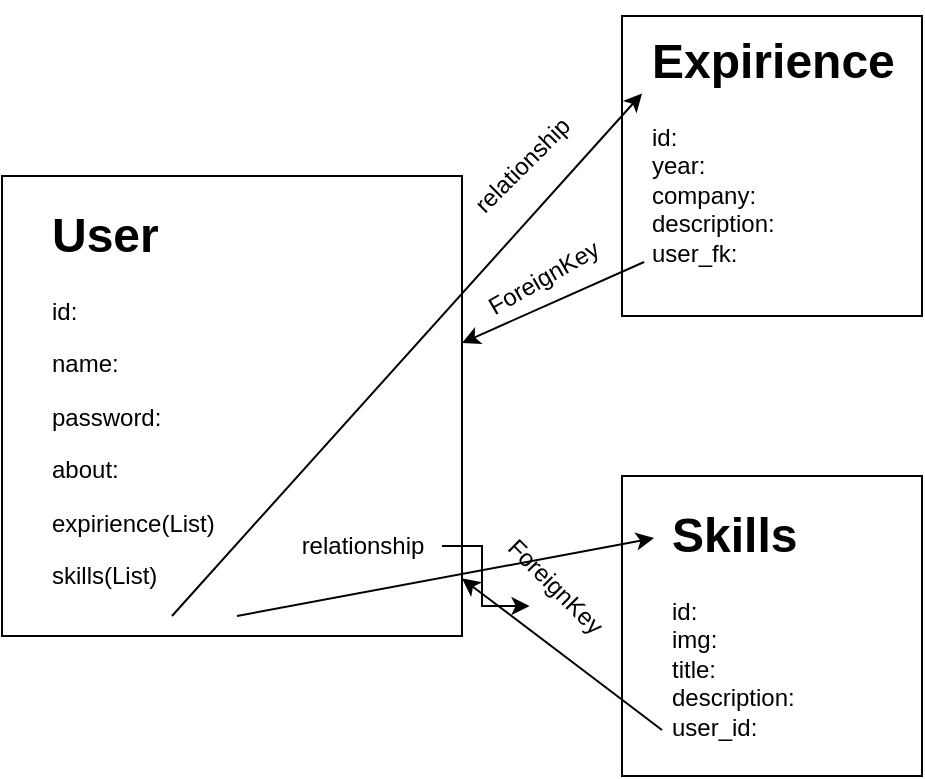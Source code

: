 <mxfile version="22.1.2" type="device">
  <diagram name="Страница — 1" id="BPj2XZuRE-X43Mh8QErp">
    <mxGraphModel dx="472" dy="820" grid="1" gridSize="10" guides="1" tooltips="1" connect="1" arrows="1" fold="1" page="1" pageScale="1" pageWidth="1169" pageHeight="827" math="0" shadow="0">
      <root>
        <mxCell id="0" />
        <mxCell id="1" parent="0" />
        <mxCell id="69j75MGkb01TaIrNCyCj-1" value="" style="whiteSpace=wrap;html=1;aspect=fixed;" parent="1" vertex="1">
          <mxGeometry x="90" y="210" width="230" height="230" as="geometry" />
        </mxCell>
        <mxCell id="69j75MGkb01TaIrNCyCj-2" value="&lt;h1&gt;User&lt;/h1&gt;&lt;p&gt;id:&lt;/p&gt;&lt;p&gt;&lt;span style=&quot;background-color: initial;&quot;&gt;name:&lt;/span&gt;&lt;/p&gt;&lt;p&gt;password:&lt;/p&gt;&lt;p&gt;about:&lt;/p&gt;&lt;p&gt;expirience(List)&lt;/p&gt;&lt;p&gt;skills(List)&lt;/p&gt;" style="text;html=1;strokeColor=none;fillColor=none;spacing=5;spacingTop=-20;whiteSpace=wrap;overflow=hidden;rounded=0;" parent="1" vertex="1">
          <mxGeometry x="110" y="220" width="130" height="210" as="geometry" />
        </mxCell>
        <mxCell id="69j75MGkb01TaIrNCyCj-3" value="" style="whiteSpace=wrap;html=1;aspect=fixed;" parent="1" vertex="1">
          <mxGeometry x="400" y="130" width="150" height="150" as="geometry" />
        </mxCell>
        <mxCell id="69j75MGkb01TaIrNCyCj-4" value="&lt;h1&gt;Expirience&lt;/h1&gt;&lt;div&gt;id:&lt;/div&gt;&lt;div&gt;year:&lt;/div&gt;&lt;div&gt;company:&lt;/div&gt;&lt;div&gt;description:&lt;/div&gt;&lt;div&gt;user_fk:&lt;/div&gt;" style="text;html=1;strokeColor=none;fillColor=none;spacing=5;spacingTop=-20;whiteSpace=wrap;overflow=hidden;rounded=0;" parent="1" vertex="1">
          <mxGeometry x="410" y="132.5" width="130" height="145" as="geometry" />
        </mxCell>
        <mxCell id="69j75MGkb01TaIrNCyCj-5" value="" style="whiteSpace=wrap;html=1;aspect=fixed;" parent="1" vertex="1">
          <mxGeometry x="400" y="360" width="150" height="150" as="geometry" />
        </mxCell>
        <mxCell id="69j75MGkb01TaIrNCyCj-6" value="&lt;h1&gt;Skills&lt;/h1&gt;&lt;div&gt;id:&lt;/div&gt;&lt;div&gt;img:&lt;/div&gt;&lt;div&gt;title:&lt;/div&gt;&lt;div&gt;description:&lt;/div&gt;&lt;div&gt;user_id:&lt;/div&gt;" style="text;html=1;strokeColor=none;fillColor=none;spacing=5;spacingTop=-20;whiteSpace=wrap;overflow=hidden;rounded=0;" parent="1" vertex="1">
          <mxGeometry x="420" y="370" width="110" height="130" as="geometry" />
        </mxCell>
        <mxCell id="69j75MGkb01TaIrNCyCj-8" value="" style="endArrow=classic;html=1;rounded=0;entryX=1;entryY=0.875;entryDx=0;entryDy=0;entryPerimeter=0;exitX=0;exitY=0.9;exitDx=0;exitDy=0;exitPerimeter=0;" parent="1" source="69j75MGkb01TaIrNCyCj-6" target="69j75MGkb01TaIrNCyCj-1" edge="1">
          <mxGeometry width="50" height="50" relative="1" as="geometry">
            <mxPoint x="440" y="450" as="sourcePoint" />
            <mxPoint x="490" y="400" as="targetPoint" />
          </mxGeometry>
        </mxCell>
        <mxCell id="69j75MGkb01TaIrNCyCj-9" value="" style="endArrow=classic;html=1;rounded=0;exitX=0.008;exitY=0.831;exitDx=0;exitDy=0;exitPerimeter=0;entryX=1;entryY=0.363;entryDx=0;entryDy=0;entryPerimeter=0;" parent="1" source="69j75MGkb01TaIrNCyCj-4" target="69j75MGkb01TaIrNCyCj-1" edge="1">
          <mxGeometry width="50" height="50" relative="1" as="geometry">
            <mxPoint x="440" y="450" as="sourcePoint" />
            <mxPoint x="490" y="400" as="targetPoint" />
          </mxGeometry>
        </mxCell>
        <mxCell id="69j75MGkb01TaIrNCyCj-10" value="ForeignKey" style="text;whiteSpace=wrap;html=1;rotation=-30;" parent="1" vertex="1">
          <mxGeometry x="330" y="240" width="90" height="40" as="geometry" />
        </mxCell>
        <mxCell id="69j75MGkb01TaIrNCyCj-12" value="ForeignKey" style="text;whiteSpace=wrap;html=1;rotation=45;" parent="1" vertex="1">
          <mxGeometry x="330" y="410.0" width="90" height="30" as="geometry" />
        </mxCell>
        <mxCell id="69j75MGkb01TaIrNCyCj-15" value="" style="edgeStyle=none;orthogonalLoop=1;jettySize=auto;html=1;rounded=0;exitX=0.75;exitY=1;exitDx=0;exitDy=0;entryX=-0.036;entryY=0.162;entryDx=0;entryDy=0;entryPerimeter=0;" parent="1" source="69j75MGkb01TaIrNCyCj-2" target="69j75MGkb01TaIrNCyCj-6" edge="1">
          <mxGeometry width="100" relative="1" as="geometry">
            <mxPoint x="140" y="600" as="sourcePoint" />
            <mxPoint x="230" y="660" as="targetPoint" />
            <Array as="points" />
          </mxGeometry>
        </mxCell>
        <mxCell id="69j75MGkb01TaIrNCyCj-16" value="" style="edgeStyle=none;orthogonalLoop=1;jettySize=auto;html=1;rounded=0;entryX=0;entryY=0.25;entryDx=0;entryDy=0;exitX=0.5;exitY=1;exitDx=0;exitDy=0;" parent="1" source="69j75MGkb01TaIrNCyCj-2" target="69j75MGkb01TaIrNCyCj-4" edge="1">
          <mxGeometry width="100" relative="1" as="geometry">
            <mxPoint x="180" y="420" as="sourcePoint" />
            <mxPoint x="426" y="401" as="targetPoint" />
            <Array as="points" />
          </mxGeometry>
        </mxCell>
        <mxCell id="69j75MGkb01TaIrNCyCj-19" value="relationship" style="text;html=1;align=center;verticalAlign=middle;resizable=0;points=[];autosize=1;strokeColor=none;fillColor=none;rotation=-45;" parent="1" vertex="1">
          <mxGeometry x="310" y="190" width="80" height="30" as="geometry" />
        </mxCell>
        <mxCell id="dfHuWwOr8TLg4rhgei_2-1" value="" style="edgeStyle=orthogonalEdgeStyle;rounded=0;orthogonalLoop=1;jettySize=auto;html=1;" parent="1" source="69j75MGkb01TaIrNCyCj-20" target="69j75MGkb01TaIrNCyCj-12" edge="1">
          <mxGeometry relative="1" as="geometry" />
        </mxCell>
        <mxCell id="69j75MGkb01TaIrNCyCj-20" value="relationship" style="text;html=1;align=center;verticalAlign=middle;resizable=0;points=[];autosize=1;strokeColor=none;fillColor=none;rotation=0;" parent="1" vertex="1">
          <mxGeometry x="230" y="380" width="80" height="30" as="geometry" />
        </mxCell>
      </root>
    </mxGraphModel>
  </diagram>
</mxfile>
